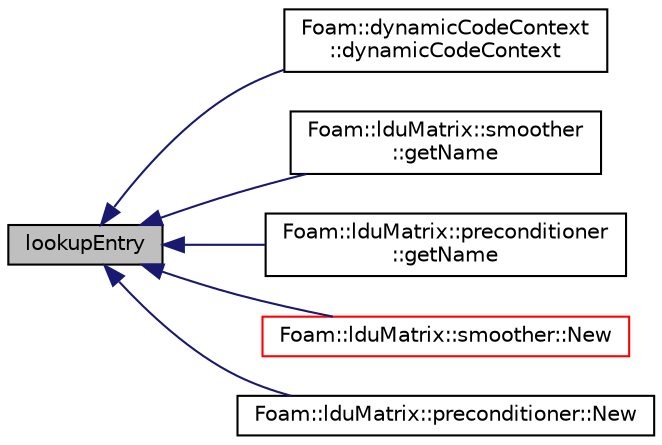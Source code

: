 digraph "lookupEntry"
{
  bgcolor="transparent";
  edge [fontname="Helvetica",fontsize="10",labelfontname="Helvetica",labelfontsize="10"];
  node [fontname="Helvetica",fontsize="10",shape=record];
  rankdir="LR";
  Node1 [label="lookupEntry",height=0.2,width=0.4,color="black", fillcolor="grey75", style="filled", fontcolor="black"];
  Node1 -> Node2 [dir="back",color="midnightblue",fontsize="10",style="solid",fontname="Helvetica"];
  Node2 [label="Foam::dynamicCodeContext\l::dynamicCodeContext",height=0.2,width=0.4,color="black",URL="$a00596.html#aaf616cf1d1395ba4d720994dc0d56732",tooltip="Construct from a dictionary. "];
  Node1 -> Node3 [dir="back",color="midnightblue",fontsize="10",style="solid",fontname="Helvetica"];
  Node3 [label="Foam::lduMatrix::smoother\l::getName",height=0.2,width=0.4,color="black",URL="$a02356.html#ac59fad692d6ce7568c8086fe89073005",tooltip="Find the smoother name (directly or from a sub-dictionary) "];
  Node1 -> Node4 [dir="back",color="midnightblue",fontsize="10",style="solid",fontname="Helvetica"];
  Node4 [label="Foam::lduMatrix::preconditioner\l::getName",height=0.2,width=0.4,color="black",URL="$a01950.html#ac59fad692d6ce7568c8086fe89073005",tooltip="Find the preconditioner name (directly or from a sub-dictionary) "];
  Node1 -> Node5 [dir="back",color="midnightblue",fontsize="10",style="solid",fontname="Helvetica"];
  Node5 [label="Foam::lduMatrix::smoother::New",height=0.2,width=0.4,color="red",URL="$a02356.html#a8d5691dd7f25aa4a7f95ac1e786df099",tooltip="Return a new smoother. "];
  Node1 -> Node6 [dir="back",color="midnightblue",fontsize="10",style="solid",fontname="Helvetica"];
  Node6 [label="Foam::lduMatrix::preconditioner::New",height=0.2,width=0.4,color="black",URL="$a01950.html#a10c523f8a576f467c2ebf477d43107b7",tooltip="Return a new preconditioner. "];
}
